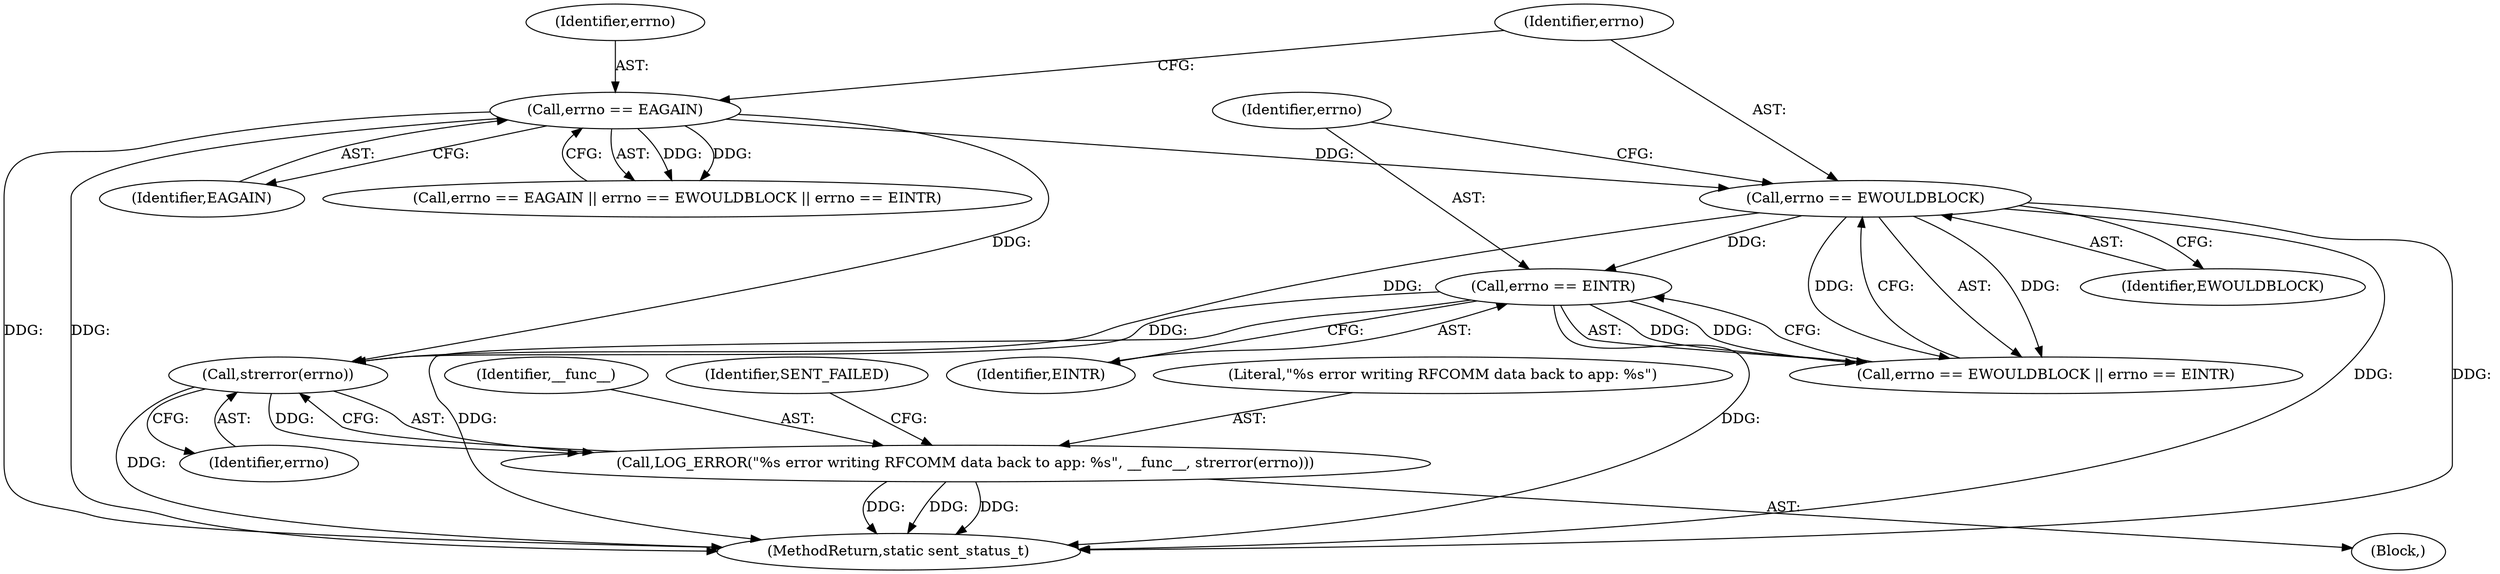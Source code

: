 digraph "0_Android_472271b153c5dc53c28beac55480a8d8434b2d5c_35@API" {
"1000151" [label="(Call,strerror(errno))"];
"1000140" [label="(Call,errno == EWOULDBLOCK)"];
"1000136" [label="(Call,errno == EAGAIN)"];
"1000143" [label="(Call,errno == EINTR)"];
"1000148" [label="(Call,LOG_ERROR(\"%s error writing RFCOMM data back to app: %s\", __func__, strerror(errno)))"];
"1000136" [label="(Call,errno == EAGAIN)"];
"1000137" [label="(Identifier,errno)"];
"1000181" [label="(MethodReturn,static sent_status_t)"];
"1000152" [label="(Identifier,errno)"];
"1000150" [label="(Identifier,__func__)"];
"1000144" [label="(Identifier,errno)"];
"1000142" [label="(Identifier,EWOULDBLOCK)"];
"1000148" [label="(Call,LOG_ERROR(\"%s error writing RFCOMM data back to app: %s\", __func__, strerror(errno)))"];
"1000139" [label="(Call,errno == EWOULDBLOCK || errno == EINTR)"];
"1000154" [label="(Identifier,SENT_FAILED)"];
"1000143" [label="(Call,errno == EINTR)"];
"1000149" [label="(Literal,\"%s error writing RFCOMM data back to app: %s\")"];
"1000138" [label="(Identifier,EAGAIN)"];
"1000133" [label="(Block,)"];
"1000141" [label="(Identifier,errno)"];
"1000145" [label="(Identifier,EINTR)"];
"1000135" [label="(Call,errno == EAGAIN || errno == EWOULDBLOCK || errno == EINTR)"];
"1000140" [label="(Call,errno == EWOULDBLOCK)"];
"1000151" [label="(Call,strerror(errno))"];
"1000151" -> "1000148"  [label="AST: "];
"1000151" -> "1000152"  [label="CFG: "];
"1000152" -> "1000151"  [label="AST: "];
"1000148" -> "1000151"  [label="CFG: "];
"1000151" -> "1000181"  [label="DDG: "];
"1000151" -> "1000148"  [label="DDG: "];
"1000140" -> "1000151"  [label="DDG: "];
"1000143" -> "1000151"  [label="DDG: "];
"1000136" -> "1000151"  [label="DDG: "];
"1000140" -> "1000139"  [label="AST: "];
"1000140" -> "1000142"  [label="CFG: "];
"1000141" -> "1000140"  [label="AST: "];
"1000142" -> "1000140"  [label="AST: "];
"1000144" -> "1000140"  [label="CFG: "];
"1000139" -> "1000140"  [label="CFG: "];
"1000140" -> "1000181"  [label="DDG: "];
"1000140" -> "1000181"  [label="DDG: "];
"1000140" -> "1000139"  [label="DDG: "];
"1000140" -> "1000139"  [label="DDG: "];
"1000136" -> "1000140"  [label="DDG: "];
"1000140" -> "1000143"  [label="DDG: "];
"1000136" -> "1000135"  [label="AST: "];
"1000136" -> "1000138"  [label="CFG: "];
"1000137" -> "1000136"  [label="AST: "];
"1000138" -> "1000136"  [label="AST: "];
"1000141" -> "1000136"  [label="CFG: "];
"1000135" -> "1000136"  [label="CFG: "];
"1000136" -> "1000181"  [label="DDG: "];
"1000136" -> "1000181"  [label="DDG: "];
"1000136" -> "1000135"  [label="DDG: "];
"1000136" -> "1000135"  [label="DDG: "];
"1000143" -> "1000139"  [label="AST: "];
"1000143" -> "1000145"  [label="CFG: "];
"1000144" -> "1000143"  [label="AST: "];
"1000145" -> "1000143"  [label="AST: "];
"1000139" -> "1000143"  [label="CFG: "];
"1000143" -> "1000181"  [label="DDG: "];
"1000143" -> "1000181"  [label="DDG: "];
"1000143" -> "1000139"  [label="DDG: "];
"1000143" -> "1000139"  [label="DDG: "];
"1000148" -> "1000133"  [label="AST: "];
"1000149" -> "1000148"  [label="AST: "];
"1000150" -> "1000148"  [label="AST: "];
"1000154" -> "1000148"  [label="CFG: "];
"1000148" -> "1000181"  [label="DDG: "];
"1000148" -> "1000181"  [label="DDG: "];
"1000148" -> "1000181"  [label="DDG: "];
}

